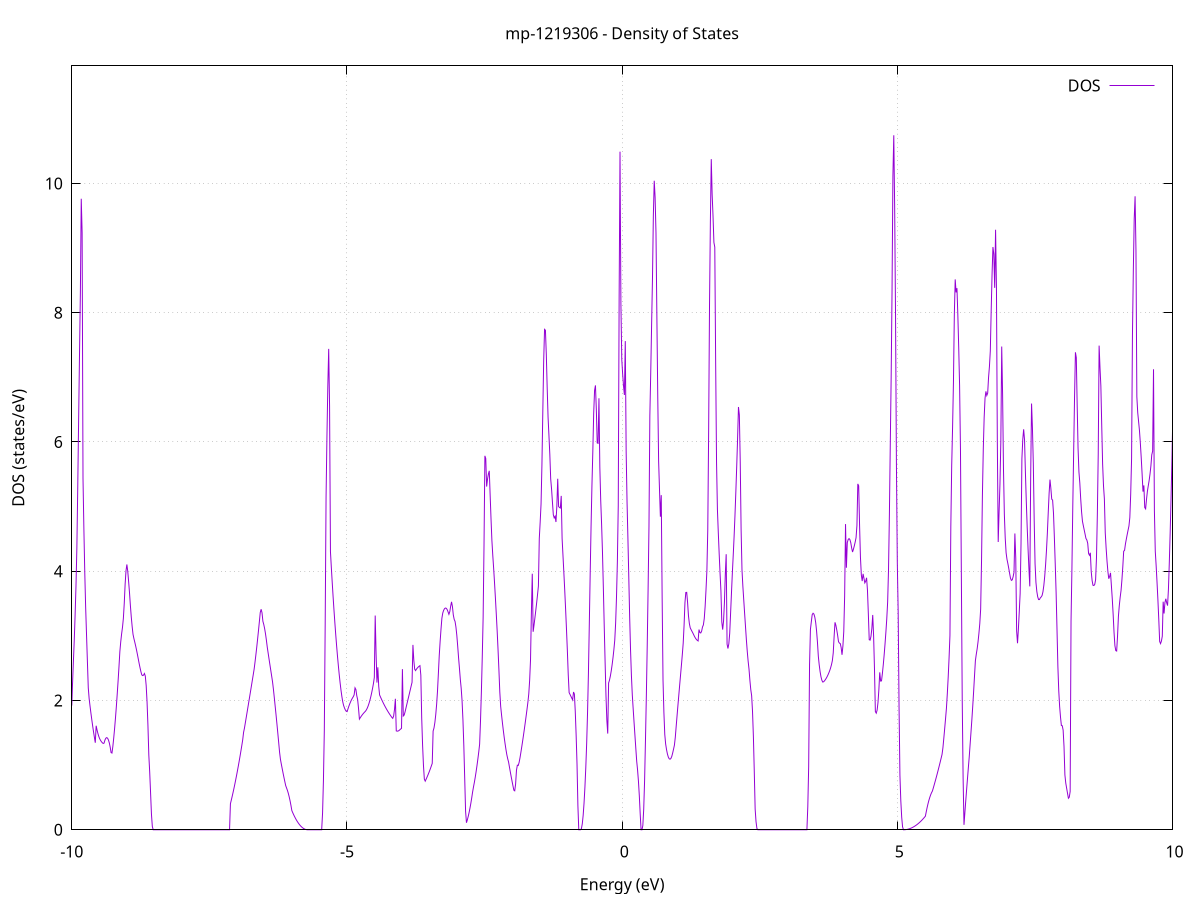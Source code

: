 set title 'mp-1219306 - Density of States'
set xlabel 'Energy (eV)'
set ylabel 'DOS (states/eV)'
set grid
set xrange [-10:10]
set yrange [0:11.818]
set xzeroaxis lt -1
set terminal png size 800,600
set output 'mp-1219306_dos_gnuplot.png'
plot '-' using 1:2 with lines title 'DOS'
-12.809700 0.000000
-12.793700 0.000000
-12.777800 0.000000
-12.761800 0.000000
-12.745900 0.000000
-12.729900 0.000000
-12.714000 0.000000
-12.698000 0.000000
-12.682100 0.000000
-12.666200 0.000000
-12.650200 0.000000
-12.634300 0.000000
-12.618300 0.000000
-12.602400 0.000000
-12.586400 0.000000
-12.570500 0.000000
-12.554600 0.000000
-12.538600 0.000000
-12.522700 0.000000
-12.506700 0.000000
-12.490800 0.000000
-12.474800 0.000000
-12.458900 0.000000
-12.442900 0.000000
-12.427000 0.000000
-12.411100 0.000000
-12.395100 0.000000
-12.379200 0.000000
-12.363200 0.000000
-12.347300 0.000000
-12.331300 0.000000
-12.315400 0.000000
-12.299500 0.000000
-12.283500 0.000000
-12.267600 0.000000
-12.251600 0.000000
-12.235700 0.000000
-12.219700 0.000000
-12.203800 0.000000
-12.187800 0.000000
-12.171900 0.000000
-12.156000 0.000000
-12.140000 0.000000
-12.124100 0.000000
-12.108100 0.000000
-12.092200 0.000000
-12.076200 0.000000
-12.060300 0.000000
-12.044400 0.000000
-12.028400 0.000000
-12.012500 0.000000
-11.996500 0.000000
-11.980600 0.000000
-11.964600 0.000000
-11.948700 0.000000
-11.932700 0.000000
-11.916800 0.000000
-11.900900 0.000000
-11.884900 0.000000
-11.869000 0.000000
-11.853000 0.000000
-11.837100 0.000000
-11.821100 0.000000
-11.805200 0.000000
-11.789300 0.000000
-11.773300 0.000000
-11.757400 0.000000
-11.741400 0.000000
-11.725500 0.000000
-11.709500 0.000000
-11.693600 0.000000
-11.677600 0.000000
-11.661700 0.000000
-11.645800 0.000000
-11.629800 0.000000
-11.613900 0.000000
-11.597900 0.000000
-11.582000 0.000000
-11.566000 0.000000
-11.550100 0.000000
-11.534200 0.000000
-11.518200 0.000000
-11.502300 0.000000
-11.486300 0.000000
-11.470400 0.000000
-11.454400 0.000000
-11.438500 0.000000
-11.422500 0.000000
-11.406600 0.000000
-11.390700 0.000000
-11.374700 0.000000
-11.358800 0.000200
-11.342800 0.031500
-11.326900 0.115600
-11.310900 0.252600
-11.295000 0.442500
-11.279000 0.685300
-11.263100 0.962300
-11.247200 1.197500
-11.231200 1.382800
-11.215300 1.518100
-11.199300 1.637200
-11.183400 1.769300
-11.167400 1.899200
-11.151500 2.033500
-11.135600 2.182200
-11.119600 2.344500
-11.103700 2.515500
-11.087700 2.746200
-11.071800 3.249100
-11.055800 3.692200
-11.039900 4.075800
-11.023900 4.393700
-11.008000 4.551500
-10.992100 4.573400
-10.976100 4.466500
-10.960200 4.334900
-10.944200 4.182700
-10.928300 4.007800
-10.912300 3.917500
-10.896400 3.849800
-10.880500 3.776000
-10.864500 3.696000
-10.848600 3.609800
-10.832600 3.756300
-10.816700 3.863400
-10.800700 3.810800
-10.784800 3.543100
-10.768800 3.213500
-10.752900 2.891800
-10.737000 2.551100
-10.721000 2.038200
-10.705100 1.766200
-10.689100 1.536700
-10.673200 1.349200
-10.657200 1.203500
-10.641300 1.107900
-10.625400 1.031700
-10.609400 0.958000
-10.593500 0.886700
-10.577500 0.818000
-10.561600 0.751700
-10.545600 0.687900
-10.529700 0.626600
-10.513700 0.567800
-10.497800 0.511500
-10.481900 0.537400
-10.465900 0.396000
-10.450000 0.276200
-10.434000 0.177900
-10.418100 0.101100
-10.402100 0.045900
-10.386200 0.012200
-10.370300 0.000000
-10.354300 0.000000
-10.338400 0.000000
-10.322400 0.000000
-10.306500 0.000000
-10.290500 0.000000
-10.274600 0.000000
-10.258600 0.000000
-10.242700 0.000000
-10.226800 0.000000
-10.210800 0.000000
-10.194900 0.000000
-10.178900 0.000000
-10.163000 0.000000
-10.147000 0.000000
-10.131100 0.000000
-10.115200 0.000000
-10.099200 0.000000
-10.083300 0.044000
-10.067300 0.231500
-10.051400 0.566200
-10.035400 1.246200
-10.019500 1.436500
-10.003500 1.831100
-9.987600 2.237500
-9.971700 2.584100
-9.955700 2.924200
-9.939800 3.320100
-9.923800 3.771800
-9.907900 4.358000
-9.891900 5.293500
-9.876000 6.330800
-9.860100 7.333100
-9.844100 8.300400
-9.828200 9.762400
-9.812200 9.238100
-9.796300 5.437100
-9.780300 4.653800
-9.764400 3.990700
-9.748400 3.447800
-9.732500 3.025200
-9.716600 2.608900
-9.700600 2.196800
-9.684700 2.028200
-9.668700 1.914800
-9.652800 1.806800
-9.636800 1.704100
-9.620900 1.606800
-9.605000 1.514800
-9.589000 1.428100
-9.573100 1.346700
-9.557100 1.609100
-9.541200 1.543900
-9.525200 1.488800
-9.509300 1.443600
-9.493300 1.408400
-9.477400 1.382900
-9.461500 1.362700
-9.445500 1.346900
-9.429600 1.335300
-9.413600 1.341100
-9.397700 1.388000
-9.381700 1.416200
-9.365800 1.425900
-9.349900 1.416800
-9.333900 1.389100
-9.318000 1.342800
-9.302000 1.277800
-9.286100 1.194100
-9.270100 1.186900
-9.254200 1.288100
-9.238200 1.418600
-9.222300 1.565000
-9.206400 1.727300
-9.190400 1.905500
-9.174500 2.099600
-9.158500 2.304200
-9.142600 2.522900
-9.126600 2.757300
-9.110700 2.907800
-9.094800 3.030200
-9.078800 3.132700
-9.062900 3.270600
-9.046900 3.500800
-9.031000 3.797500
-9.015000 4.006400
-8.999100 4.104100
-8.983100 3.998300
-8.967200 3.839300
-8.951300 3.667700
-8.935300 3.468700
-8.919400 3.294400
-8.903400 3.146200
-8.887500 3.024100
-8.871500 2.958600
-8.855600 2.903400
-8.839600 2.844200
-8.823700 2.780900
-8.807800 2.713600
-8.791800 2.642200
-8.775900 2.571200
-8.759900 2.505900
-8.744000 2.445400
-8.728000 2.396200
-8.712100 2.385400
-8.696200 2.392600
-8.680200 2.417900
-8.664300 2.378000
-8.648300 2.230700
-8.632400 1.976300
-8.616400 1.614800
-8.600500 1.157500
-8.584500 0.894400
-8.568600 0.574100
-8.552700 0.241800
-8.536700 0.051000
-8.520800 0.000000
-8.504800 0.000000
-8.488900 0.000000
-8.472900 0.000000
-8.457000 0.000000
-8.441100 0.000000
-8.425100 0.000000
-8.409200 0.000000
-8.393200 0.000000
-8.377300 0.000000
-8.361300 0.000000
-8.345400 0.000000
-8.329400 0.000000
-8.313500 0.000000
-8.297600 0.000000
-8.281600 0.000000
-8.265700 0.000000
-8.249700 0.000000
-8.233800 0.000000
-8.217800 0.000000
-8.201900 0.000000
-8.186000 0.000000
-8.170000 0.000000
-8.154100 0.000000
-8.138100 0.000000
-8.122200 0.000000
-8.106200 0.000000
-8.090300 0.000000
-8.074300 0.000000
-8.058400 0.000000
-8.042500 0.000000
-8.026500 0.000000
-8.010600 0.000000
-7.994600 0.000000
-7.978700 0.000000
-7.962700 0.000000
-7.946800 0.000000
-7.930900 0.000000
-7.914900 0.000000
-7.899000 0.000000
-7.883000 0.000000
-7.867100 0.000000
-7.851100 0.000000
-7.835200 0.000000
-7.819200 0.000000
-7.803300 0.000000
-7.787400 0.000000
-7.771400 0.000000
-7.755500 0.000000
-7.739500 0.000000
-7.723600 0.000000
-7.707600 0.000000
-7.691700 0.000000
-7.675800 0.000000
-7.659800 0.000000
-7.643900 0.000000
-7.627900 0.000000
-7.612000 0.000000
-7.596000 0.000000
-7.580100 0.000000
-7.564100 0.000000
-7.548200 0.000000
-7.532300 0.000000
-7.516300 0.000000
-7.500400 0.000000
-7.484400 0.000000
-7.468500 0.000000
-7.452500 0.000000
-7.436600 0.000000
-7.420700 0.000000
-7.404700 0.000000
-7.388800 0.000000
-7.372800 0.000000
-7.356900 0.000000
-7.340900 0.000000
-7.325000 0.000000
-7.309000 0.000000
-7.293100 0.000000
-7.277200 0.000000
-7.261200 0.000000
-7.245300 0.000000
-7.229300 0.000000
-7.213400 0.000000
-7.197400 0.000000
-7.181500 0.000000
-7.165600 0.000000
-7.149600 0.000000
-7.133700 0.000000
-7.117700 0.403000
-7.101800 0.458600
-7.085800 0.516500
-7.069900 0.576700
-7.053900 0.639200
-7.038000 0.704000
-7.022100 0.771100
-7.006100 0.840500
-6.990200 0.912200
-6.974200 0.986300
-6.958300 1.062600
-6.942300 1.141300
-6.926400 1.222300
-6.910500 1.305500
-6.894500 1.391100
-6.878600 1.506600
-6.862600 1.573500
-6.846700 1.654800
-6.830700 1.736400
-6.814800 1.818200
-6.798800 1.900300
-6.782900 1.982800
-6.767000 2.065400
-6.751000 2.148400
-6.735100 2.231700
-6.719100 2.315200
-6.703200 2.398300
-6.687200 2.482800
-6.671300 2.589800
-6.655400 2.704000
-6.639400 2.824800
-6.623500 2.952000
-6.607500 3.084300
-6.591600 3.221000
-6.575600 3.361200
-6.559700 3.411900
-6.543700 3.357600
-6.527800 3.226000
-6.511900 3.176600
-6.495900 3.111400
-6.480000 3.030100
-6.464000 2.933000
-6.448100 2.823900
-6.432100 2.733400
-6.416200 2.643600
-6.400300 2.554500
-6.384300 2.466000
-6.368400 2.378200
-6.352400 2.288900
-6.336500 2.174600
-6.320500 2.045300
-6.304600 1.912700
-6.288600 1.777000
-6.272700 1.638100
-6.256800 1.496000
-6.240800 1.350800
-6.224900 1.202500
-6.208900 1.090600
-6.193000 1.017000
-6.177000 0.945700
-6.161100 0.876600
-6.145100 0.809900
-6.129200 0.745400
-6.113300 0.683200
-6.097300 0.645900
-6.081400 0.608300
-6.065400 0.562500
-6.049500 0.508500
-6.033500 0.446300
-6.017600 0.375900
-6.001700 0.297300
-5.985700 0.265200
-5.969800 0.235100
-5.953800 0.206800
-5.937900 0.180400
-5.921900 0.155700
-5.906000 0.132800
-5.890000 0.111800
-5.874100 0.092600
-5.858200 0.075200
-5.842200 0.059600
-5.826300 0.045800
-5.810300 0.033800
-5.794400 0.023600
-5.778400 0.015300
-5.762500 0.008700
-5.746600 0.004000
-5.730600 0.001100
-5.714700 0.000000
-5.698700 0.000000
-5.682800 0.000000
-5.666800 0.000000
-5.650900 0.000000
-5.634900 0.000000
-5.619000 0.000000
-5.603100 0.000000
-5.587100 0.000000
-5.571200 0.000000
-5.555200 0.000000
-5.539300 0.000000
-5.523300 0.000000
-5.507400 0.000000
-5.491500 0.000000
-5.475500 0.000000
-5.459600 0.000000
-5.443600 0.255300
-5.427700 0.761900
-5.411700 1.530300
-5.395800 3.180300
-5.379800 5.151600
-5.363900 6.082800
-5.348000 6.862100
-5.332000 7.440000
-5.316100 6.553100
-5.300100 4.302400
-5.284200 4.060500
-5.268200 3.830000
-5.252300 3.611100
-5.236400 3.403700
-5.220400 3.207700
-5.204500 3.023200
-5.188500 2.850300
-5.172600 2.688800
-5.156600 2.538800
-5.140700 2.400300
-5.124700 2.273600
-5.108800 2.161000
-5.092900 2.062800
-5.076900 1.980600
-5.061000 1.922900
-5.045000 1.883900
-5.029100 1.853900
-5.013100 1.832800
-4.997200 1.828300
-4.981300 1.872000
-4.965300 1.912100
-4.949400 1.948500
-4.933400 1.981400
-4.917500 2.010700
-4.901500 2.036400
-4.885600 2.058500
-4.869600 2.087600
-4.853700 2.195700
-4.837800 2.169600
-4.821800 2.073800
-4.805900 2.012800
-4.789900 1.876100
-4.774000 1.712300
-4.758000 1.734200
-4.742100 1.754600
-4.726200 1.773600
-4.710200 1.791100
-4.694300 1.807100
-4.678300 1.821700
-4.662400 1.835900
-4.646400 1.856300
-4.630500 1.883400
-4.614500 1.917300
-4.598600 1.957900
-4.582700 2.005400
-4.566700 2.059600
-4.550800 2.120600
-4.534800 2.188400
-4.518900 2.263000
-4.502900 2.357100
-4.487000 3.314500
-4.471100 2.723100
-4.455100 2.276800
-4.439200 2.513800
-4.423200 2.220100
-4.407300 2.086200
-4.391300 2.055000
-4.375400 2.024800
-4.359400 1.995600
-4.343500 1.967400
-4.327600 1.940200
-4.311600 1.913900
-4.295700 1.888700
-4.279700 1.864400
-4.263800 1.841200
-4.247800 1.818900
-4.231900 1.797500
-4.216000 1.776900
-4.200000 1.757200
-4.184100 1.738400
-4.168100 1.724100
-4.152200 1.760300
-4.136200 1.861100
-4.120300 2.026400
-4.104300 1.529800
-4.088400 1.525600
-4.072500 1.527100
-4.056500 1.534100
-4.040600 1.546000
-4.024600 1.558100
-4.008700 1.569800
-3.992700 2.485100
-3.976800 1.760300
-3.960900 1.774200
-3.944900 1.822400
-3.929000 1.880100
-3.913000 1.937700
-3.897100 1.995200
-3.881100 2.052600
-3.865200 2.110000
-3.849200 2.167300
-3.833300 2.224600
-3.817400 2.281700
-3.801400 2.860200
-3.785500 2.622900
-3.769500 2.484400
-3.753600 2.462800
-3.737600 2.484800
-3.721700 2.502600
-3.705700 2.517100
-3.689800 2.529200
-3.673900 2.539000
-3.657900 2.392200
-3.642000 1.727200
-3.626000 1.308100
-3.610100 0.995000
-3.594100 0.783500
-3.578200 0.752300
-3.562300 0.781500
-3.546300 0.812200
-3.530400 0.844300
-3.514400 0.877900
-3.498500 0.913000
-3.482500 0.949600
-3.466600 0.987700
-3.450600 1.027300
-3.434700 1.526400
-3.418800 1.574600
-3.402800 1.659500
-3.386900 1.781200
-3.370900 1.939500
-3.355000 2.145900
-3.339000 2.419100
-3.323100 2.698300
-3.307200 2.913700
-3.291200 3.105100
-3.275300 3.272700
-3.259300 3.354000
-3.243400 3.394700
-3.227400 3.420200
-3.211500 3.430700
-3.195500 3.426200
-3.179600 3.406600
-3.163700 3.371900
-3.147700 3.333100
-3.131800 3.374000
-3.115800 3.458500
-3.099900 3.526200
-3.083900 3.454300
-3.068000 3.324300
-3.052100 3.255500
-3.036100 3.223400
-3.020200 3.136800
-3.004200 3.010000
-2.988300 2.843200
-2.972300 2.662800
-2.956400 2.500400
-2.940400 2.327000
-2.924500 2.188600
-2.908600 1.994300
-2.892600 1.696800
-2.876700 1.298000
-2.860700 0.798100
-2.844800 0.286600
-2.828800 0.108900
-2.812900 0.153700
-2.797000 0.206300
-2.781000 0.266500
-2.765100 0.334300
-2.749100 0.409900
-2.733200 0.493200
-2.717200 0.584200
-2.701300 0.661500
-2.685300 0.733100
-2.669400 0.812200
-2.653500 0.898800
-2.637500 0.992900
-2.621600 1.094500
-2.605600 1.203600
-2.589700 1.324100
-2.573700 1.684000
-2.557800 2.130600
-2.541900 2.663800
-2.525900 3.283700
-2.510000 4.389900
-2.494000 5.785000
-2.478100 5.743200
-2.462100 5.309900
-2.446200 5.424100
-2.430200 5.505200
-2.414300 5.553300
-2.398400 5.179400
-2.382400 4.808800
-2.366500 4.473900
-2.350500 4.244200
-2.334600 4.041700
-2.318600 3.819100
-2.302700 3.584000
-2.286800 3.336100
-2.270800 3.072300
-2.254900 2.783400
-2.238900 2.468800
-2.223000 2.130900
-2.207000 1.908300
-2.191100 1.776500
-2.175100 1.653100
-2.159200 1.537900
-2.143300 1.431200
-2.127300 1.332700
-2.111400 1.242500
-2.095400 1.162000
-2.079500 1.099300
-2.063500 1.048300
-2.047600 0.969700
-2.031700 0.893500
-2.015700 0.819700
-1.999800 0.748300
-1.983800 0.679300
-1.967900 0.612800
-1.951900 0.602600
-1.936000 0.705500
-1.920000 0.921300
-1.904100 0.999300
-1.888200 0.994500
-1.872200 1.041800
-1.856300 1.111800
-1.840300 1.195000
-1.824400 1.281200
-1.808400 1.370600
-1.792500 1.463000
-1.776600 1.558500
-1.760600 1.657200
-1.744700 1.758900
-1.728700 1.863700
-1.712800 1.971600
-1.696800 2.100900
-1.680900 2.309700
-1.664900 2.627900
-1.649000 3.360400
-1.633100 3.961400
-1.617100 3.063200
-1.601200 3.167300
-1.585200 3.276900
-1.569300 3.391900
-1.553300 3.512400
-1.537400 3.638400
-1.521500 3.769800
-1.505500 4.505600
-1.489600 4.756000
-1.473600 5.039400
-1.457700 5.642500
-1.441700 6.460800
-1.425800 7.252600
-1.409800 7.741900
-1.393900 7.728200
-1.378000 7.355900
-1.362000 6.837100
-1.346100 6.385300
-1.330100 6.098800
-1.314200 5.808900
-1.298200 5.426800
-1.282300 5.269300
-1.266300 5.065900
-1.250400 4.873100
-1.234500 4.825200
-1.218500 4.850400
-1.202600 4.761600
-1.186600 5.002800
-1.170700 5.430400
-1.154700 5.000700
-1.138800 4.985800
-1.122900 4.977800
-1.106900 5.165600
-1.091000 4.506600
-1.075000 4.241400
-1.059100 3.976900
-1.043100 3.703200
-1.027200 3.410800
-1.011200 3.099600
-0.995300 2.769600
-0.979400 2.400600
-0.963400 2.121900
-0.947500 2.094200
-0.931500 2.066100
-0.915600 2.037600
-0.899600 2.008800
-0.883700 2.131200
-0.867800 2.099800
-0.851800 1.830800
-0.835900 1.462100
-0.819900 1.014300
-0.804000 0.372500
-0.788000 0.000000
-0.772100 0.000000
-0.756100 0.000000
-0.740200 0.017700
-0.724300 0.091500
-0.708300 0.222900
-0.692400 0.411800
-0.676400 0.658100
-0.660500 0.962000
-0.644500 1.338700
-0.628600 1.815600
-0.612700 2.418800
-0.596700 3.179500
-0.580800 3.957700
-0.564800 4.690700
-0.548900 5.322300
-0.532900 5.852300
-0.517000 6.445200
-0.501000 6.797700
-0.485100 6.874900
-0.469200 6.507700
-0.453200 5.984800
-0.437300 5.978200
-0.421300 6.675200
-0.405400 5.611200
-0.389400 5.096900
-0.373500 4.730300
-0.357600 4.300800
-0.341600 3.750000
-0.325700 3.156700
-0.309700 2.596700
-0.293800 2.075100
-0.277800 1.693900
-0.261900 1.488600
-0.245900 2.271400
-0.230000 2.315200
-0.214100 2.378300
-0.198100 2.457900
-0.182200 2.552300
-0.166200 2.661400
-0.150300 2.785400
-0.134300 2.931800
-0.118400 3.194600
-0.102500 3.601500
-0.086500 4.152400
-0.070600 5.015800
-0.054600 8.244600
-0.038700 10.490300
-0.022700 8.148200
-0.006800 7.278000
0.009200 7.051100
0.025100 6.867200
0.041000 6.726700
0.057000 7.560400
0.072900 5.846000
0.088900 5.077600
0.104800 4.510300
0.120800 3.902700
0.136700 3.291100
0.152600 2.783500
0.168600 2.382700
0.184500 2.085700
0.200500 1.870100
0.216400 1.663500
0.232400 1.460000
0.248300 1.259400
0.264300 1.061800
0.280200 0.925100
0.296100 0.751700
0.312100 0.525400
0.328000 0.246300
0.344000 0.000000
0.359900 0.000000
0.375900 0.065600
0.391800 0.315600
0.407700 0.752500
0.423700 1.382100
0.439600 2.061500
0.455600 2.838900
0.471500 3.715300
0.487500 4.690900
0.503400 6.405300
0.519400 7.068900
0.535300 7.808700
0.551200 8.530400
0.567200 9.506200
0.583100 10.041000
0.599100 9.781800
0.615000 9.232200
0.631000 7.947800
0.646900 6.708400
0.662800 5.702100
0.678800 5.264200
0.694700 4.843200
0.710700 5.177200
0.726600 3.611700
0.742600 2.317700
0.758500 1.818000
0.774500 1.476000
0.790400 1.327700
0.806300 1.241000
0.822300 1.174000
0.838200 1.126700
0.854200 1.099200
0.870100 1.091500
0.886100 1.103500
0.902000 1.135300
0.917900 1.186700
0.933900 1.246800
0.949800 1.309400
0.965800 1.431200
0.981700 1.598900
0.997700 1.763300
1.013600 1.924500
1.029600 2.083400
1.045500 2.240200
1.061400 2.394900
1.077400 2.550200
1.093300 2.711400
1.109300 2.886300
1.125200 3.161900
1.141200 3.513000
1.157100 3.671400
1.173100 3.673000
1.189000 3.517600
1.204900 3.312800
1.220900 3.193200
1.236800 3.125100
1.252800 3.096400
1.268700 3.070300
1.284700 3.044400
1.300600 3.016300
1.316500 2.988000
1.332500 2.964300
1.348400 2.945400
1.364400 2.931100
1.380300 2.921400
1.396300 3.097500
1.412200 3.052800
1.428200 3.044600
1.444100 3.072700
1.460000 3.137100
1.476000 3.169200
1.491900 3.266800
1.507900 3.454600
1.523800 3.711800
1.539800 4.010000
1.555700 4.633800
1.571600 6.162200
1.587600 8.115400
1.603500 9.424400
1.619500 10.375300
1.635400 9.827600
1.651400 9.491200
1.667300 9.086900
1.683300 9.013700
1.699200 7.214100
1.715100 5.688600
1.731100 4.955200
1.747000 4.600200
1.763000 4.271600
1.778900 3.969600
1.794900 3.694100
1.810800 3.214000
1.826700 3.096200
1.842700 3.231300
1.858600 3.517300
1.874600 3.954300
1.890500 4.263500
1.906500 2.872600
1.922400 2.804100
1.938400 2.877400
1.954300 3.038000
1.970200 3.343900
1.986200 3.658600
2.002100 3.965400
2.018100 4.241900
2.034000 4.531100
2.050000 4.859800
2.065900 5.227800
2.081800 5.624900
2.097800 6.053300
2.113700 6.540500
2.129700 6.417000
2.145600 5.701700
2.161600 4.643600
2.177500 4.021900
2.193500 3.768200
2.209400 3.558300
2.225300 3.350100
2.241300 3.143600
2.257200 2.940700
2.273200 2.760800
2.289100 2.609200
2.305100 2.486000
2.321000 2.315000
2.336900 2.170700
2.352900 2.074800
2.368800 1.832200
2.384800 1.443100
2.400700 0.907200
2.416700 0.321000
2.432600 0.126800
2.448600 0.021200
2.464500 0.000000
2.480400 0.000000
2.496400 0.000000
2.512300 0.000000
2.528300 0.000000
2.544200 0.000000
2.560200 0.000000
2.576100 0.000000
2.592000 0.000000
2.608000 0.000000
2.623900 0.000000
2.639900 0.000000
2.655800 0.000000
2.671800 0.000000
2.687700 0.000000
2.703700 0.000000
2.719600 0.000000
2.735500 0.000000
2.751500 0.000000
2.767400 0.000000
2.783400 0.000000
2.799300 0.000000
2.815300 0.000000
2.831200 0.000000
2.847100 0.000000
2.863100 0.000000
2.879000 0.000000
2.895000 0.000000
2.910900 0.000000
2.926900 0.000000
2.942800 0.000000
2.958800 0.000000
2.974700 0.000000
2.990600 0.000000
3.006600 0.000000
3.022500 0.000000
3.038500 0.000000
3.054400 0.000000
3.070400 0.000000
3.086300 0.000000
3.102200 0.000000
3.118200 0.000000
3.134100 0.000000
3.150100 0.000000
3.166000 0.000000
3.182000 0.000000
3.197900 0.000000
3.213900 0.000000
3.229800 0.000000
3.245700 0.000000
3.261700 0.000000
3.277600 0.000000
3.293600 0.000000
3.309500 0.000000
3.325500 0.000000
3.341400 0.000000
3.357300 0.000000
3.373300 0.358200
3.389200 0.977900
3.405200 2.556900
3.421100 3.101300
3.437100 3.215100
3.453000 3.327700
3.469000 3.349900
3.484900 3.336800
3.500800 3.289700
3.516800 3.205700
3.532700 3.077000
3.548700 2.903100
3.564600 2.684500
3.580600 2.552800
3.596500 2.448400
3.612400 2.369000
3.628400 2.314700
3.644300 2.285700
3.660300 2.289400
3.676200 2.303900
3.692200 2.322100
3.708100 2.343300
3.724100 2.368100
3.740000 2.396400
3.755900 2.428200
3.771900 2.463600
3.787800 2.504800
3.803800 2.554400
3.819700 2.617000
3.835700 2.736500
3.851600 2.988900
3.867600 3.209200
3.883500 3.164000
3.899400 3.093100
3.915400 3.008500
3.931300 2.910300
3.947300 2.888300
3.963200 2.880500
3.979200 2.820200
3.995100 2.707300
4.011000 2.839800
4.027000 3.068200
4.042900 3.617100
4.058900 4.729300
4.074800 4.053700
4.090800 4.441900
4.106700 4.489400
4.122700 4.504900
4.138600 4.488500
4.154500 4.440000
4.170500 4.359500
4.186400 4.297000
4.202400 4.340400
4.218300 4.391900
4.234300 4.451300
4.250200 4.518800
4.266100 4.706900
4.282100 5.351000
4.298000 5.321100
4.314000 4.713500
4.329900 4.216300
4.345900 3.944500
4.361800 3.847700
4.377800 3.959600
4.393700 3.891600
4.409600 3.819700
4.425600 3.845700
4.441500 3.898600
4.457500 3.706100
4.473400 3.342000
4.489400 2.940000
4.505300 2.934000
4.521200 2.992200
4.537200 3.114700
4.553100 3.323700
4.569100 2.999100
4.585000 2.487700
4.601000 1.828300
4.616900 1.803800
4.632900 1.850200
4.648800 1.969100
4.664700 2.166900
4.680700 2.435600
4.696600 2.300500
4.712600 2.303400
4.728500 2.416400
4.744500 2.549200
4.760400 2.700300
4.776300 2.869900
4.792300 3.057900
4.808200 3.264200
4.824200 3.523900
4.840100 4.027400
4.856100 4.878800
4.872000 5.957200
4.888000 6.994500
4.903900 8.323800
4.919800 10.112300
4.935800 10.744000
4.951700 9.623200
4.967700 7.947000
4.983600 5.670300
4.999600 4.144500
5.015500 3.366200
5.031400 1.901200
5.047400 0.844600
5.063300 0.450800
5.079300 0.196300
5.095200 0.046100
5.111200 0.000000
5.127100 0.000400
5.143100 0.001400
5.159000 0.003100
5.174900 0.005500
5.190900 0.008600
5.206800 0.012300
5.222800 0.016700
5.238700 0.021700
5.254700 0.027500
5.270600 0.033900
5.286500 0.040900
5.302500 0.048700
5.318400 0.057100
5.334400 0.066200
5.350300 0.075900
5.366300 0.086300
5.382200 0.097400
5.398200 0.109200
5.414100 0.121600
5.430000 0.134700
5.446000 0.148500
5.461900 0.162900
5.477900 0.178000
5.493800 0.193800
5.509800 0.210200
5.525700 0.278900
5.541600 0.344000
5.557600 0.402600
5.573500 0.454800
5.589500 0.500500
5.605400 0.539800
5.621400 0.572700
5.637300 0.599100
5.653300 0.644800
5.669200 0.692200
5.685100 0.740700
5.701100 0.790200
5.717000 0.840800
5.733000 0.892500
5.748900 0.945200
5.764900 0.999000
5.780800 1.053800
5.796700 1.109600
5.812700 1.166500
5.828600 1.268700
5.844600 1.414000
5.860500 1.564300
5.876500 1.719800
5.892400 1.880400
5.908400 2.106000
5.924300 2.360100
5.940200 2.658900
5.956200 3.006800
5.972100 4.689700
5.988100 5.637800
6.004000 6.223900
6.020000 6.928900
6.035900 7.968300
6.051800 8.514700
6.067800 8.313900
6.083700 8.378900
6.099700 7.962200
6.115600 7.459600
6.131600 6.870800
6.147500 5.879400
6.163500 3.946700
6.179400 2.011600
6.195300 0.805100
6.211300 0.076600
6.227200 0.262400
6.243200 0.444200
6.259100 0.621900
6.275100 0.795600
6.291000 0.965200
6.307000 1.131400
6.322900 1.323800
6.338800 1.513100
6.354800 1.707300
6.370700 1.916700
6.386700 2.141300
6.402600 2.381100
6.418600 2.616300
6.434500 2.714300
6.450400 2.798500
6.466400 2.905800
6.482300 3.035900
6.498300 3.188900
6.514200 3.414200
6.530200 4.163600
6.546100 5.178200
6.562100 5.892700
6.578000 6.381400
6.593900 6.678000
6.609900 6.782700
6.625800 6.719100
6.641800 6.755000
6.657700 6.997200
6.673700 7.166000
6.689600 7.406600
6.705500 8.027800
6.721500 8.592400
6.737400 9.015600
6.753400 8.905400
6.769300 8.383500
6.785300 9.282800
6.801200 8.394800
6.817200 5.999800
6.833100 4.452400
6.849000 4.919900
6.865000 5.350100
6.880900 6.012400
6.896900 7.476100
6.912800 6.739300
6.928800 5.588000
6.944700 4.883000
6.960600 4.513700
6.976600 4.286000
6.992500 4.184700
7.008500 4.118800
7.024400 4.046000
7.040400 3.966200
7.056300 3.892300
7.072300 3.858500
7.088200 3.866500
7.104100 3.914800
7.120100 3.983800
7.136000 4.583400
7.152000 4.203400
7.167900 3.077500
7.183900 2.885800
7.199800 3.106200
7.215700 3.373200
7.231700 3.654900
7.247600 4.422400
7.263600 5.738800
7.279500 6.037500
7.295500 6.195200
7.311400 6.035200
7.327400 5.528100
7.343300 5.082200
7.359200 4.694200
7.375200 4.352500
7.391100 4.042800
7.407100 3.765000
7.423000 5.461100
7.439000 6.594300
7.454900 6.219100
7.470800 5.672900
7.486800 4.797800
7.502700 4.118300
7.518700 3.827900
7.534600 3.688200
7.550600 3.604800
7.566500 3.561100
7.582500 3.561600
7.598400 3.587700
7.614300 3.602400
7.630300 3.624000
7.646200 3.682200
7.662200 3.780800
7.678100 3.920000
7.694100 4.099800
7.710000 4.320200
7.725900 4.582400
7.741900 4.900100
7.757800 5.199600
7.773800 5.417900
7.789700 5.283000
7.805700 5.114700
7.821600 5.100400
7.837600 4.899100
7.853500 4.525400
7.869400 4.114800
7.885400 3.667500
7.901300 3.102400
7.917300 2.527300
7.933200 2.150600
7.949200 1.908400
7.965100 1.743300
7.981000 1.612900
7.997000 1.609500
8.012900 1.541500
8.028900 1.287900
8.044800 0.848800
8.060800 0.721900
8.076700 0.642200
8.092700 0.564100
8.108600 0.487600
8.124500 0.503700
8.140500 0.592300
8.156400 3.225800
8.172400 4.033000
8.188300 5.012500
8.204300 5.858800
8.220200 6.693900
8.236100 7.386900
8.252100 7.304100
8.268000 6.567500
8.284000 5.904100
8.299900 5.537100
8.315900 5.366300
8.331800 5.124300
8.347800 4.919500
8.363700 4.773900
8.379600 4.705300
8.395600 4.639500
8.411500 4.573500
8.427500 4.507400
8.443400 4.484100
8.459400 4.432400
8.475300 4.274500
8.491200 4.246600
8.507200 4.285300
8.523100 3.994400
8.539100 3.857300
8.555000 3.782800
8.571000 3.778500
8.586900 3.795500
8.602900 3.868800
8.618800 4.208900
8.634700 4.883800
8.650700 5.816100
8.666600 7.490500
8.682600 7.150700
8.698500 6.865200
8.714500 6.238700
8.730400 5.656400
8.746400 5.320100
8.762300 5.119100
8.778200 4.594100
8.794200 4.355800
8.810100 4.156200
8.826100 3.995300
8.842000 3.884000
8.858000 3.918300
8.873900 3.974700
8.889800 3.776600
8.905800 3.573000
8.921700 3.332300
8.937700 3.054600
8.953600 2.847500
8.969600 2.772000
8.985500 2.765100
9.001500 2.997600
9.017400 3.302500
9.033300 3.466600
9.049300 3.597300
9.065200 3.702500
9.081200 3.868500
9.097100 4.070900
9.113100 4.309900
9.129000 4.322500
9.144900 4.421200
9.160900 4.496200
9.176800 4.567400
9.192800 4.635200
9.208700 4.699600
9.224700 4.831300
9.240600 5.194300
9.256600 5.741900
9.272500 7.657700
9.288400 8.650700
9.304400 9.452600
9.320300 9.800100
9.336300 8.956900
9.352200 6.699000
9.368200 6.453300
9.384100 6.313900
9.400000 6.174300
9.416000 5.978300
9.431900 5.754600
9.447900 5.503200
9.463800 5.231800
9.479800 5.327600
9.495700 4.984900
9.511700 4.964600
9.527600 5.111200
9.543500 5.233500
9.559500 5.320000
9.575400 5.401700
9.591400 5.504200
9.607300 5.627700
9.623300 5.800500
9.639200 5.858600
9.655100 7.124200
9.671100 4.937700
9.687000 4.309400
9.703000 4.085400
9.718900 3.830600
9.734900 3.556400
9.750800 3.251900
9.766800 2.914000
9.782700 2.880000
9.798600 2.919000
9.814600 2.994100
9.830500 3.528900
9.846500 3.345500
9.862400 3.514600
9.878400 3.573800
9.894300 3.511800
9.910200 3.468200
9.926200 3.722500
9.942100 4.134100
9.958100 4.607800
9.974000 5.143800
9.990000 5.741900
10.005900 6.402200
10.021900 6.978200
10.037800 6.701700
10.053700 7.740400
10.069700 6.373100
10.085600 5.820700
10.101600 5.311000
10.117500 5.104600
10.133500 4.095700
10.149400 2.224900
10.165300 1.870300
10.181300 1.542300
10.197200 1.239600
10.213200 1.383000
10.229100 2.345100
10.245100 3.747600
10.261000 4.983200
10.277000 6.374100
10.292900 7.815400
10.308800 9.258400
10.324800 10.650600
10.340700 13.439600
10.356700 13.585400
10.372600 12.373300
10.388600 10.498300
10.404500 8.634700
10.420400 6.002300
10.436400 3.621400
10.452300 2.974800
10.468300 2.493900
10.484200 2.167100
10.500200 2.021600
10.516100 1.980400
10.532100 1.976000
10.548000 2.008500
10.563900 2.077800
10.579900 2.363400
10.595800 3.507100
10.611800 4.771600
10.627700 6.231400
10.643700 7.214300
10.659600 8.406100
10.675500 9.693300
10.691500 11.077300
10.707400 9.933000
10.723400 9.096700
10.739300 8.500700
10.755300 7.776400
10.771200 6.308200
10.787200 4.688400
10.803100 3.633000
10.819000 3.064600
10.835000 2.677800
10.850900 2.302800
10.866900 1.939500
10.882800 1.587900
10.898800 1.248100
10.914700 0.949800
10.930600 0.762100
10.946600 1.049700
10.962500 1.523800
10.978500 2.125000
10.994400 2.866200
11.010400 3.753400
11.026300 4.536900
11.042300 5.456800
11.058200 6.204300
11.074100 7.084100
11.090100 7.871400
11.106000 8.438100
11.122000 8.784000
11.137900 8.845800
11.153900 8.465200
11.169800 7.799700
11.185800 6.986700
11.201700 6.342900
11.217600 5.760100
11.233600 5.238300
11.249500 4.778100
11.265500 4.057900
11.281400 3.327600
11.297400 2.898100
11.313300 3.446200
11.329200 0.391500
11.345200 0.000000
11.361100 0.000000
11.377100 0.000000
11.393000 0.000000
11.409000 0.000000
11.424900 0.000000
11.440900 0.179700
11.456800 0.676800
11.472700 1.911700
11.488700 6.687600
11.504600 10.750000
11.520600 11.283900
11.536500 11.370700
11.552500 10.768400
11.568400 9.698600
11.584300 9.289200
11.600300 8.479800
11.616200 7.264500
11.632200 5.696000
11.648100 4.938500
11.664100 4.453500
11.680000 4.056300
11.696000 3.726400
11.711900 4.245900
11.727800 3.962400
11.743800 4.058000
11.759700 4.145300
11.775700 4.253000
11.791600 3.778500
11.807600 3.968800
11.823500 4.438000
11.839400 4.971400
11.855400 5.588500
11.871300 6.254400
11.887300 6.947900
11.903200 7.667400
11.919200 8.249400
11.935100 8.670400
11.951100 9.281900
11.967000 8.895600
11.982900 8.574000
11.998900 7.894200
12.014800 6.370200
12.030800 5.105400
12.046700 4.333400
12.062700 3.653300
12.078600 3.057700
12.094500 2.398100
12.110500 1.555000
12.126400 0.865600
12.142400 0.726600
12.158300 0.790000
12.174300 0.856100
12.190200 0.924900
12.206200 0.996300
12.222100 2.975200
12.238000 4.206300
12.254000 5.755900
12.269900 6.795300
12.285900 7.643400
12.301800 8.172400
12.317800 8.527900
12.333700 8.650100
12.349600 8.475400
12.365600 8.114400
12.381500 7.644700
12.397500 7.427300
12.413400 6.390600
12.429400 5.750600
12.445300 5.275200
12.461300 4.622900
12.477200 3.972200
12.493100 3.311700
12.509100 2.577200
12.525000 1.755000
12.541000 1.127000
12.556900 0.932700
12.572900 0.902200
12.588800 1.102000
12.604700 1.739800
12.620700 2.744400
12.636600 3.908000
12.652600 5.247300
12.668500 7.188600
12.684500 9.201600
12.700400 10.583000
12.716400 11.762200
12.732300 11.892600
12.748200 11.222100
12.764200 10.158800
12.780100 8.718200
12.796100 6.995200
12.812000 5.487400
12.828000 3.966700
12.843900 2.495300
12.859800 1.624900
12.875800 1.387600
12.891700 1.411900
12.907700 1.821600
12.923600 0.515300
12.939600 1.554600
12.955500 2.847700
12.971500 4.664800
12.987400 6.949000
13.003300 8.242500
13.019300 7.155000
13.035200 7.557800
13.051200 7.902400
13.067100 8.128900
13.083100 8.220700
13.099000 7.920300
13.114900 7.592100
13.130900 7.173100
13.146800 6.678400
13.162800 6.120900
13.178700 5.572000
13.194700 5.087700
13.210600 4.457700
13.226600 3.681900
13.242500 2.544900
13.258400 1.815400
13.274400 1.390200
13.290300 1.098900
13.306300 0.941700
13.322200 0.880300
13.338200 0.846600
13.354100 1.559400
13.370000 3.544100
13.386000 6.656300
13.401900 10.782800
13.417900 14.051000
13.433800 15.694600
13.449800 14.758300
13.465700 12.240000
13.481700 10.097100
13.497600 8.285500
13.513500 6.677900
13.529500 5.257800
13.545400 4.138000
13.561400 3.386500
13.577300 2.523500
13.593300 1.553100
13.609200 0.748100
13.625100 0.280800
13.641100 0.232300
13.657000 0.595500
13.673000 1.126800
13.688900 1.781600
13.704900 2.560000
13.720800 3.472600
13.736800 4.545300
13.752700 5.726300
13.768600 6.926500
13.784600 8.683800
13.800500 11.065500
13.816500 13.360400
13.832400 13.426600
13.848400 10.710700
13.864300 7.853900
13.880300 6.420600
13.896200 5.364000
13.912100 4.583600
13.928100 4.087900
13.944000 3.884100
13.960000 3.948600
13.975900 4.186200
13.991900 4.586000
14.007800 4.876000
14.023700 5.037800
14.039700 5.324300
14.055600 5.564100
14.071600 5.553000
14.087500 4.442100
14.103500 4.504900
14.119400 4.609800
14.135400 4.765200
14.151300 4.971200
14.167200 5.261500
14.183200 5.806700
14.199100 6.292300
14.215100 6.381500
14.231000 6.084700
14.247000 5.560200
14.262900 4.947500
14.278800 4.377100
14.294800 3.865800
14.310700 3.467200
14.326700 3.115300
14.342600 2.944700
14.358600 3.003800
14.374500 3.130100
14.390500 3.870200
14.406400 4.920000
14.422300 6.562500
14.438300 7.186500
14.454200 7.170500
14.470200 7.709000
14.486100 7.620200
14.502100 6.911100
14.518000 7.004300
14.533900 7.221900
14.549900 7.391600
14.565800 7.516800
14.581800 7.558500
14.597700 7.384400
14.613700 7.678800
14.629600 7.675600
14.645600 7.170100
14.661500 6.125100
14.677400 2.893800
14.693400 1.972700
14.709300 1.325500
14.725300 0.302800
14.741200 0.336000
14.757200 0.394100
14.773100 0.483400
14.789000 0.668600
14.805000 0.912300
14.820900 1.236800
14.836900 2.233000
14.852800 4.096800
14.868800 7.895600
14.884700 10.147700
14.900700 8.739200
14.916600 7.617100
14.932500 7.147500
14.948500 6.804700
14.964400 6.368200
14.980400 5.819000
14.996300 5.255500
15.012300 4.683300
15.028200 4.031000
15.044100 3.344900
15.060100 3.277300
15.076000 3.210400
15.092000 3.141600
15.107900 3.067800
15.123900 3.044000
15.139800 3.037800
15.155800 3.055000
15.171700 3.133300
15.187600 3.241900
15.203600 3.380800
15.219500 3.479500
15.235500 2.815700
15.251400 2.826000
15.267400 2.870200
15.283300 2.949100
15.299200 3.062700
15.315200 3.434500
15.331100 3.758800
15.347100 4.342900
15.363000 5.103400
15.379000 5.757400
15.394900 6.397700
15.410900 6.951300
15.426800 7.203900
15.442700 7.268200
15.458700 7.163900
15.474600 7.408000
15.490600 5.929000
15.506500 5.666100
15.522500 5.395500
15.538400 5.062600
15.554300 4.777200
15.570300 4.467500
15.586200 4.133500
15.602200 3.882200
15.618100 3.916500
15.634100 4.114800
15.650000 5.069700
15.666000 6.061400
15.681900 6.380400
15.697800 6.955000
15.713800 7.506600
15.729700 8.025100
15.745700 8.453500
15.761600 8.748400
15.777600 8.537300
15.793500 8.010700
15.809400 7.358500
15.825400 7.138800
15.841300 5.405700
15.857300 4.590500
15.873200 3.588600
15.889200 2.963200
15.905100 2.364800
15.921100 2.419900
15.937000 2.737600
15.952900 3.057600
15.968900 3.378800
15.984800 3.702600
16.000800 4.015400
16.016700 4.352000
16.032700 4.787000
16.048600 5.320600
16.064500 6.198900
16.080500 6.472000
16.096400 6.275900
16.112400 6.167700
16.128300 6.228200
16.144300 6.234100
16.160200 6.192600
16.176200 6.170000
16.192100 6.667700
16.208000 7.188800
16.224000 7.705300
16.239900 8.173700
16.255900 7.986000
16.271800 7.173600
16.287800 5.567800
16.303700 3.830800
16.319700 2.082300
16.335600 0.835700
16.351500 0.306100
16.367500 0.238600
16.383400 0.197200
16.399400 0.199300
16.415300 0.396900
16.431300 0.805200
16.447200 1.547100
16.463100 2.867700
16.479100 4.246500
16.495000 5.522000
16.511000 7.053800
16.526900 9.572800
16.542900 11.725500
16.558800 12.494800
16.574800 12.972300
16.590700 12.851100
16.606600 11.486800
16.622600 9.365700
16.638500 7.580800
16.654500 5.597300
16.670400 3.475300
16.686400 2.292900
16.702300 1.444900
16.718200 1.084300
16.734200 0.963400
16.750100 1.094900
16.766100 1.443900
16.782000 2.010500
16.798000 2.871800
16.813900 4.541400
16.829900 8.653400
16.845800 8.615000
16.861700 8.794100
16.877700 8.168500
16.893600 8.073700
16.909600 8.020600
16.925500 8.009100
16.941500 7.942200
16.957400 8.300300
16.973300 8.900900
16.989300 9.658200
17.005200 6.055200
17.021200 4.117700
17.037100 2.654100
17.053100 1.857700
17.069000 1.514900
17.085000 1.490600
17.100900 1.845000
17.116800 2.412600
17.132800 3.089100
17.148700 3.818800
17.164700 4.590200
17.180600 5.463900
17.196600 6.297400
17.212500 6.885300
17.228400 6.791700
17.244400 6.937000
17.260300 7.193300
17.276300 7.293000
17.292200 7.361500
17.308200 7.425500
17.324100 7.191800
17.340100 6.850100
17.356000 6.360100
17.371900 5.632800
17.387900 4.728900
17.403800 3.670400
17.419800 2.698400
17.435700 2.148200
17.451700 1.819300
17.467600 1.552000
17.483500 1.346500
17.499500 1.195800
17.515400 1.059200
17.531400 0.930500
17.547300 0.809600
17.563300 0.696400
17.579200 0.591100
17.595200 0.503300
17.611100 0.492900
17.627000 0.570000
17.643000 0.000000
17.658900 0.000000
17.674900 0.000000
17.690800 0.000000
17.706800 0.000000
17.722700 0.000000
17.738600 0.000000
17.754600 0.000000
17.770500 0.000000
17.786500 0.000000
17.802400 0.000000
17.818400 0.000000
17.834300 0.000000
17.850300 0.000000
17.866200 0.000000
17.882100 0.000000
17.898100 0.000000
17.914000 0.000000
17.930000 0.000000
17.945900 0.000000
17.961900 0.000000
17.977800 0.000000
17.993700 0.000000
18.009700 0.000000
18.025600 0.000000
18.041600 0.000000
18.057500 0.000000
18.073500 0.000000
18.089400 0.000000
18.105400 0.000000
18.121300 0.000000
18.137200 0.000000
18.153200 0.000000
18.169100 0.000000
18.185100 0.000000
18.201000 0.000000
18.217000 0.000000
18.232900 0.000000
18.248800 0.000000
18.264800 0.000000
18.280700 0.000000
18.296700 0.000000
18.312600 0.000000
18.328600 0.000000
18.344500 0.000000
18.360500 0.000000
18.376400 0.000000
18.392300 0.000000
18.408300 0.000000
18.424200 0.000000
18.440200 0.000000
18.456100 0.000000
18.472100 0.000000
18.488000 0.000000
18.503900 0.000000
18.519900 0.000000
18.535800 0.000000
18.551800 0.000000
18.567700 0.000000
18.583700 0.000000
18.599600 0.000000
18.615600 0.000000
18.631500 0.000000
18.647400 0.000000
18.663400 0.000000
18.679300 0.000000
18.695300 0.000000
18.711200 0.000000
18.727200 0.000000
18.743100 0.000000
18.759100 0.000000
18.775000 0.000000
18.790900 0.000000
18.806900 0.000000
18.822800 0.000000
18.838800 0.000000
18.854700 0.000000
18.870700 0.000000
18.886600 0.000000
18.902500 0.000000
18.918500 0.000000
18.934400 0.000000
18.950400 0.000000
18.966300 0.000000
18.982300 0.000000
18.998200 0.000000
19.014200 0.000000
19.030100 0.000000
19.046000 0.000000
19.062000 0.000000
19.077900 0.000000
e
